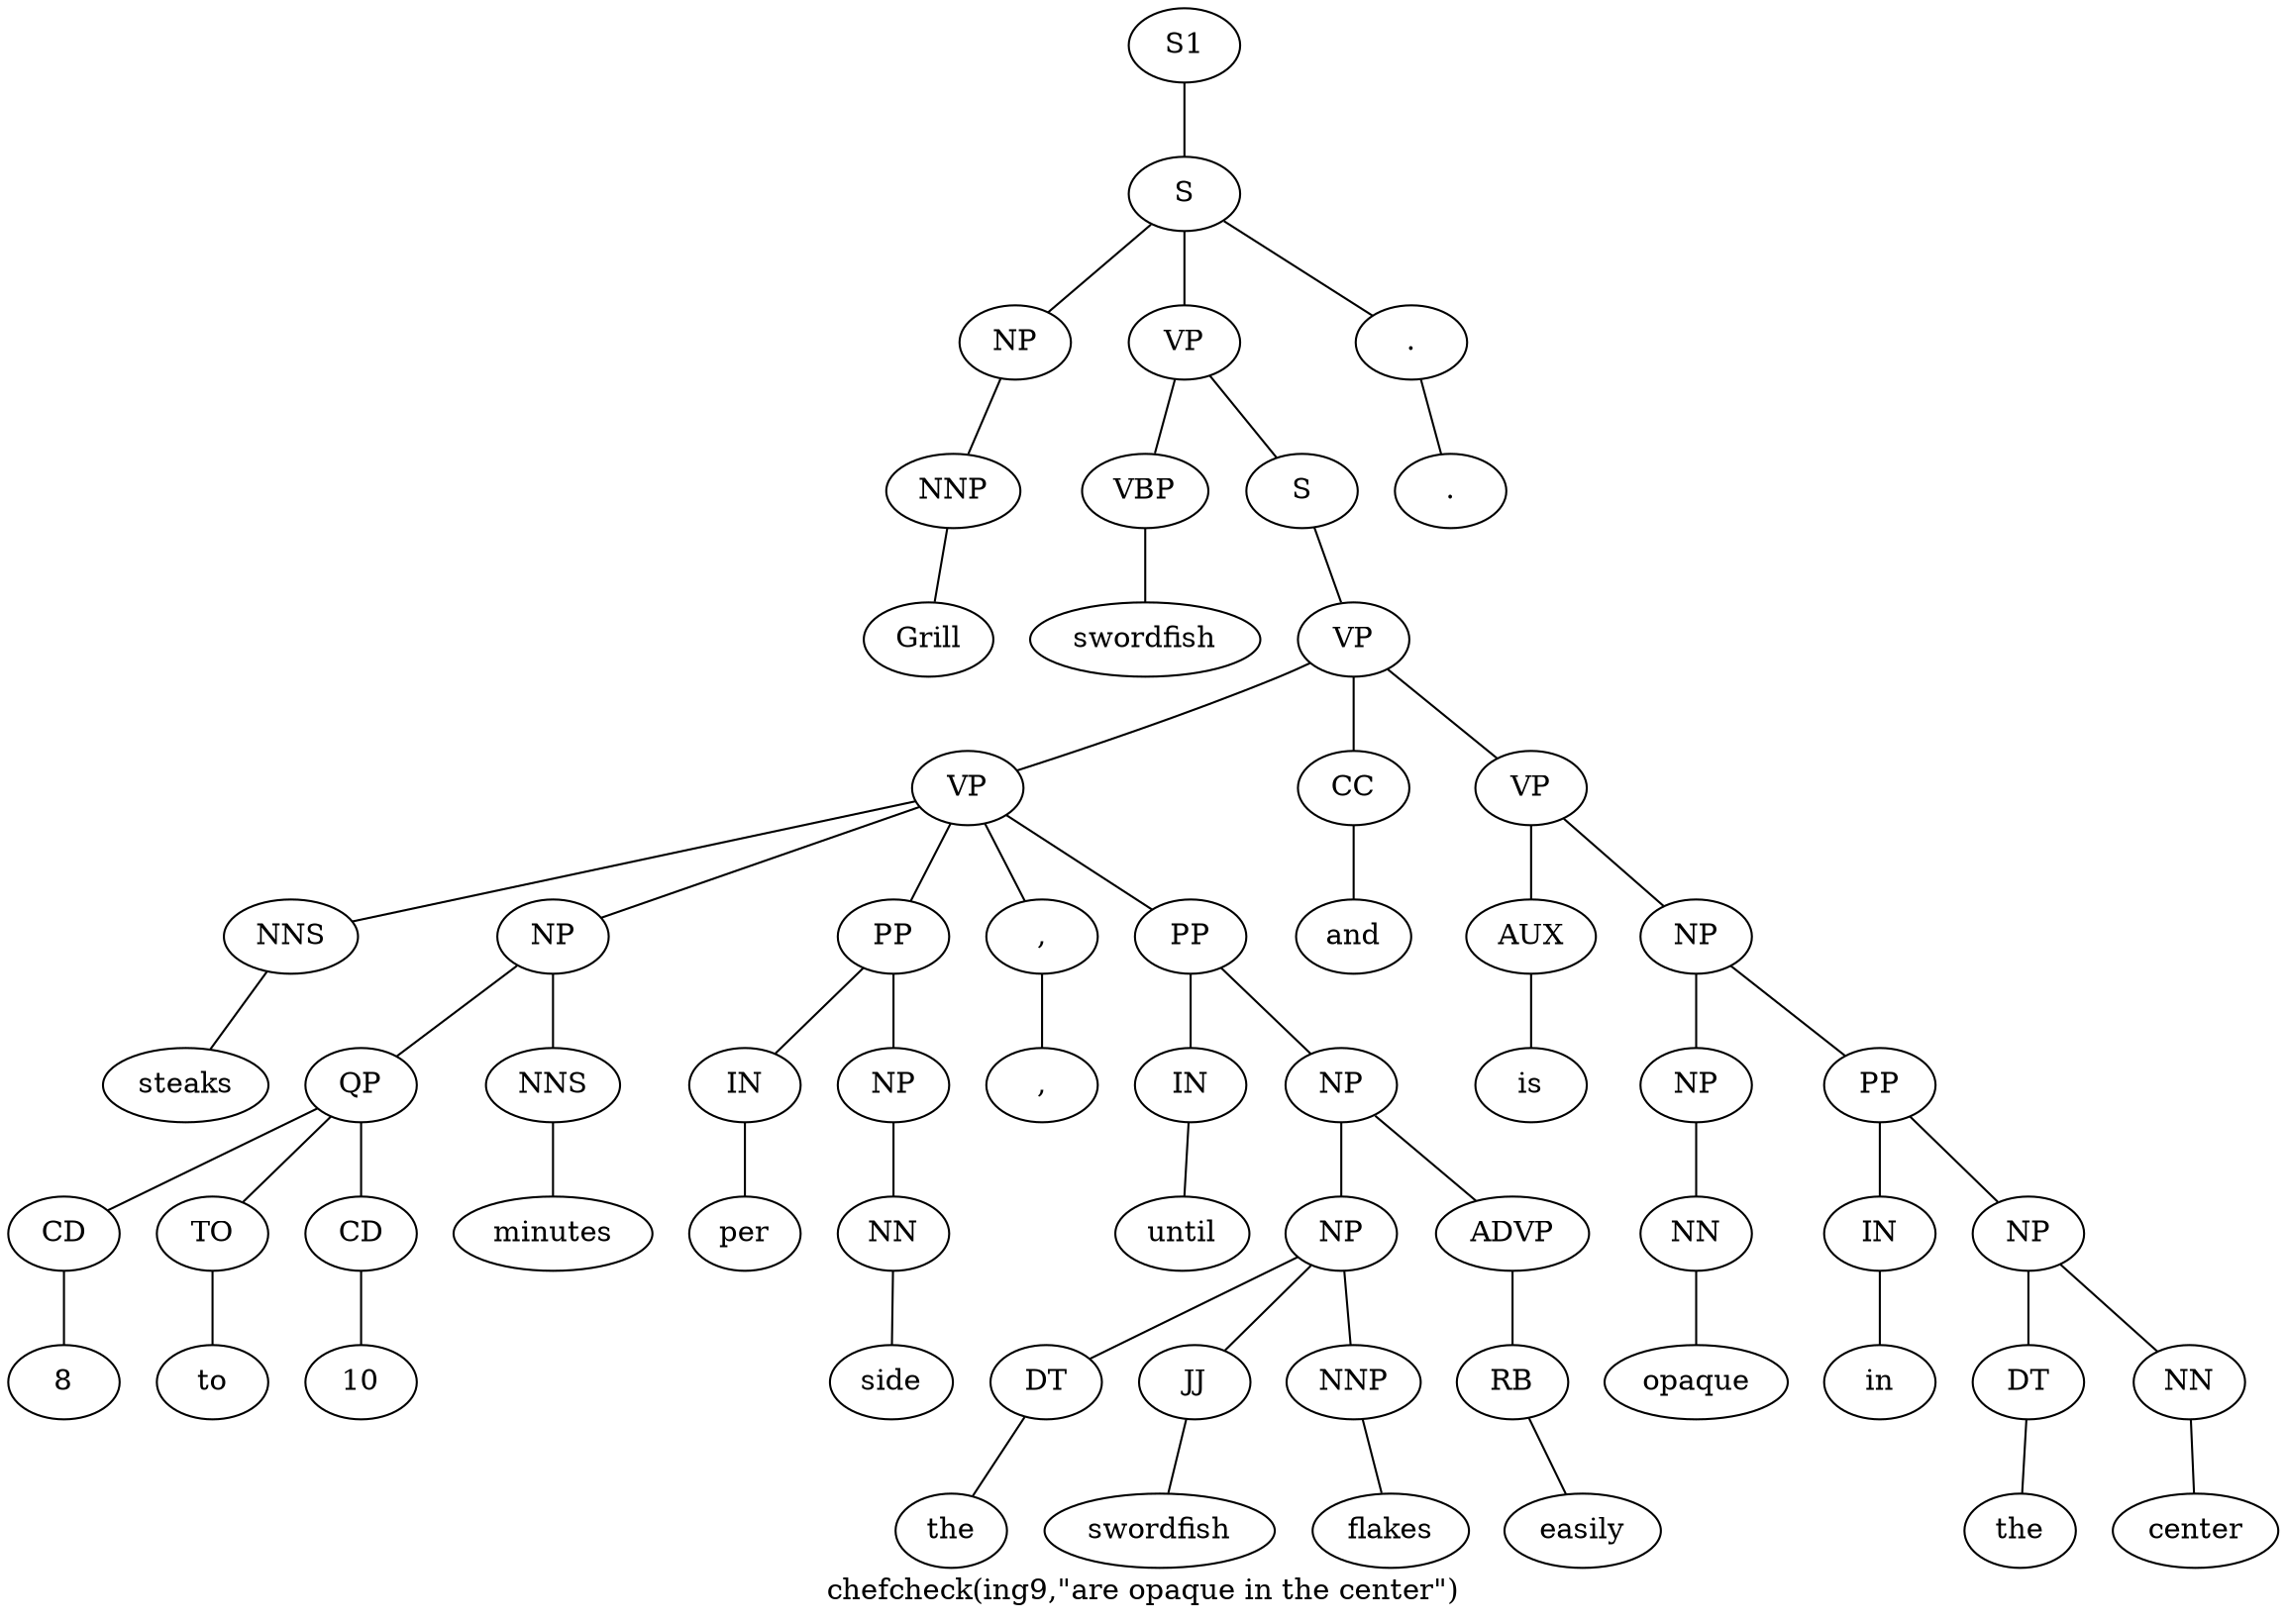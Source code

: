 graph SyntaxGraph {
	label = "chefcheck(ing9,\"are opaque in the center\")";
	Node0 [label="S1"];
	Node1 [label="S"];
	Node2 [label="NP"];
	Node3 [label="NNP"];
	Node4 [label="Grill"];
	Node5 [label="VP"];
	Node6 [label="VBP"];
	Node7 [label="swordfish"];
	Node8 [label="S"];
	Node9 [label="VP"];
	Node10 [label="VP"];
	Node11 [label="NNS"];
	Node12 [label="steaks"];
	Node13 [label="NP"];
	Node14 [label="QP"];
	Node15 [label="CD"];
	Node16 [label="8"];
	Node17 [label="TO"];
	Node18 [label="to"];
	Node19 [label="CD"];
	Node20 [label="10"];
	Node21 [label="NNS"];
	Node22 [label="minutes"];
	Node23 [label="PP"];
	Node24 [label="IN"];
	Node25 [label="per"];
	Node26 [label="NP"];
	Node27 [label="NN"];
	Node28 [label="side"];
	Node29 [label=","];
	Node30 [label=","];
	Node31 [label="PP"];
	Node32 [label="IN"];
	Node33 [label="until"];
	Node34 [label="NP"];
	Node35 [label="NP"];
	Node36 [label="DT"];
	Node37 [label="the"];
	Node38 [label="JJ"];
	Node39 [label="swordfish"];
	Node40 [label="NNP"];
	Node41 [label="flakes"];
	Node42 [label="ADVP"];
	Node43 [label="RB"];
	Node44 [label="easily"];
	Node45 [label="CC"];
	Node46 [label="and"];
	Node47 [label="VP"];
	Node48 [label="AUX"];
	Node49 [label="is"];
	Node50 [label="NP"];
	Node51 [label="NP"];
	Node52 [label="NN"];
	Node53 [label="opaque"];
	Node54 [label="PP"];
	Node55 [label="IN"];
	Node56 [label="in"];
	Node57 [label="NP"];
	Node58 [label="DT"];
	Node59 [label="the"];
	Node60 [label="NN"];
	Node61 [label="center"];
	Node62 [label="."];
	Node63 [label="."];

	Node0 -- Node1;
	Node1 -- Node2;
	Node1 -- Node5;
	Node1 -- Node62;
	Node2 -- Node3;
	Node3 -- Node4;
	Node5 -- Node6;
	Node5 -- Node8;
	Node6 -- Node7;
	Node8 -- Node9;
	Node9 -- Node10;
	Node9 -- Node45;
	Node9 -- Node47;
	Node10 -- Node11;
	Node10 -- Node13;
	Node10 -- Node23;
	Node10 -- Node29;
	Node10 -- Node31;
	Node11 -- Node12;
	Node13 -- Node14;
	Node13 -- Node21;
	Node14 -- Node15;
	Node14 -- Node17;
	Node14 -- Node19;
	Node15 -- Node16;
	Node17 -- Node18;
	Node19 -- Node20;
	Node21 -- Node22;
	Node23 -- Node24;
	Node23 -- Node26;
	Node24 -- Node25;
	Node26 -- Node27;
	Node27 -- Node28;
	Node29 -- Node30;
	Node31 -- Node32;
	Node31 -- Node34;
	Node32 -- Node33;
	Node34 -- Node35;
	Node34 -- Node42;
	Node35 -- Node36;
	Node35 -- Node38;
	Node35 -- Node40;
	Node36 -- Node37;
	Node38 -- Node39;
	Node40 -- Node41;
	Node42 -- Node43;
	Node43 -- Node44;
	Node45 -- Node46;
	Node47 -- Node48;
	Node47 -- Node50;
	Node48 -- Node49;
	Node50 -- Node51;
	Node50 -- Node54;
	Node51 -- Node52;
	Node52 -- Node53;
	Node54 -- Node55;
	Node54 -- Node57;
	Node55 -- Node56;
	Node57 -- Node58;
	Node57 -- Node60;
	Node58 -- Node59;
	Node60 -- Node61;
	Node62 -- Node63;
}